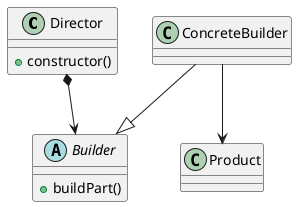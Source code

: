 @startuml
class Director{
    + constructor()
}

abstract class Builder{
    + buildPart()
}

class ConcreteBuilder{
}
class Product{
}

Director *-->Builder
ConcreteBuilder --|>Builder
ConcreteBuilder -->Product
@enduml